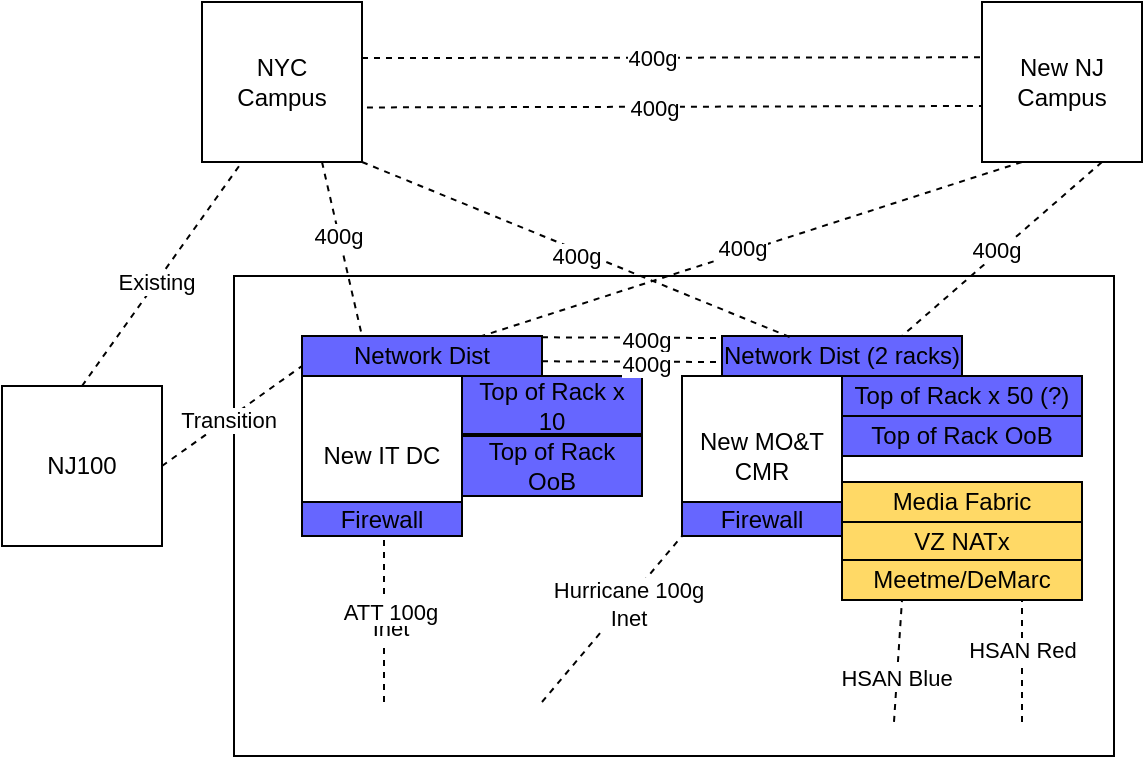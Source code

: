 <mxfile version="24.2.2" type="github">
  <diagram name="Page-1" id="822b0af5-4adb-64df-f703-e8dfc1f81529">
    <mxGraphModel dx="803" dy="410" grid="1" gridSize="10" guides="1" tooltips="1" connect="1" arrows="1" fold="1" page="1" pageScale="1" pageWidth="1100" pageHeight="850" background="none" math="0" shadow="0">
      <root>
        <mxCell id="0" />
        <mxCell id="1" parent="0" />
        <mxCell id="_VsdmuJrzBmnCs7lHmpX-23" value="" style="rounded=0;whiteSpace=wrap;html=1;" vertex="1" parent="1">
          <mxGeometry x="296" y="277" width="440" height="240" as="geometry" />
        </mxCell>
        <mxCell id="_0_Oxnv7YHFVLghpyNOd-2" value="&lt;div&gt;New IT DC&lt;/div&gt;" style="whiteSpace=wrap;html=1;aspect=fixed;" parent="1" vertex="1">
          <mxGeometry x="330" y="327" width="80" height="80" as="geometry" />
        </mxCell>
        <mxCell id="_0_Oxnv7YHFVLghpyNOd-3" value="&lt;div&gt;New MO&amp;amp;T CMR&lt;/div&gt;" style="whiteSpace=wrap;html=1;aspect=fixed;" parent="1" vertex="1">
          <mxGeometry x="520" y="327" width="80" height="80" as="geometry" />
        </mxCell>
        <mxCell id="_0_Oxnv7YHFVLghpyNOd-4" value="HSAN Blue" style="endArrow=none;dashed=1;html=1;rounded=0;entryX=0.25;entryY=1;entryDx=0;entryDy=0;exitX=0.75;exitY=0.929;exitDx=0;exitDy=0;exitPerimeter=0;" parent="1" edge="1" target="_VsdmuJrzBmnCs7lHmpX-8" source="_VsdmuJrzBmnCs7lHmpX-23">
          <mxGeometry x="-0.26" width="50" height="50" relative="1" as="geometry">
            <mxPoint x="540" y="507" as="sourcePoint" />
            <mxPoint x="540" y="407" as="targetPoint" />
            <mxPoint as="offset" />
          </mxGeometry>
        </mxCell>
        <mxCell id="_0_Oxnv7YHFVLghpyNOd-5" value="" style="endArrow=none;dashed=1;html=1;rounded=0;exitX=0.25;exitY=1;exitDx=0;exitDy=0;fillColor=#6666FF;entryX=0.75;entryY=0;entryDx=0;entryDy=0;" parent="1" source="_VsdmuJrzBmnCs7lHmpX-4" target="_VsdmuJrzBmnCs7lHmpX-3" edge="1">
          <mxGeometry width="50" height="50" relative="1" as="geometry">
            <mxPoint x="574" y="257" as="sourcePoint" />
            <mxPoint x="574.76" y="306.32" as="targetPoint" />
          </mxGeometry>
        </mxCell>
        <mxCell id="_0_Oxnv7YHFVLghpyNOd-13" value="400g" style="edgeLabel;html=1;align=center;verticalAlign=middle;resizable=0;points=[];" parent="_0_Oxnv7YHFVLghpyNOd-5" vertex="1" connectable="0">
          <mxGeometry x="0.036" y="-2" relative="1" as="geometry">
            <mxPoint as="offset" />
          </mxGeometry>
        </mxCell>
        <mxCell id="_0_Oxnv7YHFVLghpyNOd-6" value="" style="endArrow=none;dashed=1;html=1;rounded=0;exitX=1.031;exitY=0.659;exitDx=0;exitDy=0;entryX=0;entryY=0.75;entryDx=0;entryDy=0;fillColor=#6666FF;exitPerimeter=0;" parent="1" source="_0_Oxnv7YHFVLghpyNOd-22" edge="1">
          <mxGeometry width="50" height="50" relative="1" as="geometry">
            <mxPoint x="330" y="192" as="sourcePoint" />
            <mxPoint x="670" y="192" as="targetPoint" />
            <Array as="points" />
          </mxGeometry>
        </mxCell>
        <mxCell id="_0_Oxnv7YHFVLghpyNOd-12" value="400g" style="edgeLabel;html=1;align=center;verticalAlign=middle;resizable=0;points=[];" parent="_0_Oxnv7YHFVLghpyNOd-6" vertex="1" connectable="0">
          <mxGeometry x="-0.067" relative="1" as="geometry">
            <mxPoint as="offset" />
          </mxGeometry>
        </mxCell>
        <mxCell id="_0_Oxnv7YHFVLghpyNOd-7" value="" style="endArrow=none;dashed=1;html=1;rounded=0;entryX=0.25;entryY=0;entryDx=0;entryDy=0;exitX=0.75;exitY=1;exitDx=0;exitDy=0;fillColor=#6666FF;" parent="1" source="_0_Oxnv7YHFVLghpyNOd-22" target="_VsdmuJrzBmnCs7lHmpX-3" edge="1">
          <mxGeometry width="50" height="50" relative="1" as="geometry">
            <mxPoint x="330" y="350" as="sourcePoint" />
            <mxPoint x="400" y="450" as="targetPoint" />
          </mxGeometry>
        </mxCell>
        <mxCell id="_0_Oxnv7YHFVLghpyNOd-11" value="400g" style="edgeLabel;html=1;align=center;verticalAlign=middle;resizable=0;points=[];" parent="_0_Oxnv7YHFVLghpyNOd-7" vertex="1" connectable="0">
          <mxGeometry x="-0.167" y="-1" relative="1" as="geometry">
            <mxPoint as="offset" />
          </mxGeometry>
        </mxCell>
        <mxCell id="_0_Oxnv7YHFVLghpyNOd-8" value="" style="endArrow=none;dashed=1;html=1;rounded=0;exitX=1;exitY=0.75;exitDx=0;exitDy=0;entryX=0;entryY=0.5;entryDx=0;entryDy=0;fillColor=#6666FF;" parent="1" edge="1">
          <mxGeometry width="50" height="50" relative="1" as="geometry">
            <mxPoint x="450" y="307.66" as="sourcePoint" />
            <mxPoint x="540" y="308" as="targetPoint" />
          </mxGeometry>
        </mxCell>
        <mxCell id="_0_Oxnv7YHFVLghpyNOd-14" value="400g" style="edgeLabel;html=1;align=center;verticalAlign=middle;resizable=0;points=[];" parent="_0_Oxnv7YHFVLghpyNOd-8" vertex="1" connectable="0">
          <mxGeometry x="0.145" y="-1" relative="1" as="geometry">
            <mxPoint as="offset" />
          </mxGeometry>
        </mxCell>
        <mxCell id="_0_Oxnv7YHFVLghpyNOd-9" value="" style="endArrow=none;dashed=1;html=1;rounded=0;entryX=0;entryY=1;entryDx=0;entryDy=0;" parent="1" edge="1" target="_0_Oxnv7YHFVLghpyNOd-3">
          <mxGeometry width="50" height="50" relative="1" as="geometry">
            <mxPoint x="450" y="490" as="sourcePoint" />
            <mxPoint x="490" y="400.0" as="targetPoint" />
          </mxGeometry>
        </mxCell>
        <mxCell id="_0_Oxnv7YHFVLghpyNOd-16" value="&lt;div&gt;Hurricane 100g&lt;/div&gt;&lt;div&gt;Inet&lt;br&gt;&lt;/div&gt;" style="edgeLabel;html=1;align=center;verticalAlign=middle;resizable=0;points=[];" parent="_0_Oxnv7YHFVLghpyNOd-9" vertex="1" connectable="0">
          <mxGeometry x="0.2" y="-1" relative="1" as="geometry">
            <mxPoint as="offset" />
          </mxGeometry>
        </mxCell>
        <mxCell id="_0_Oxnv7YHFVLghpyNOd-10" value="" style="endArrow=none;dashed=1;html=1;rounded=0;" parent="1" edge="1">
          <mxGeometry width="50" height="50" relative="1" as="geometry">
            <mxPoint x="371" y="490" as="sourcePoint" />
            <mxPoint x="371" y="407" as="targetPoint" />
          </mxGeometry>
        </mxCell>
        <mxCell id="_0_Oxnv7YHFVLghpyNOd-15" value="Inet" style="edgeLabel;html=1;align=center;verticalAlign=middle;resizable=0;points=[];" parent="_0_Oxnv7YHFVLghpyNOd-10" vertex="1" connectable="0">
          <mxGeometry x="-0.111" y="-3" relative="1" as="geometry">
            <mxPoint as="offset" />
          </mxGeometry>
        </mxCell>
        <mxCell id="_VsdmuJrzBmnCs7lHmpX-24" value="ATT 100g" style="edgeLabel;html=1;align=center;verticalAlign=middle;resizable=0;points=[];" vertex="1" connectable="0" parent="_0_Oxnv7YHFVLghpyNOd-10">
          <mxGeometry x="0.655" y="-3" relative="1" as="geometry">
            <mxPoint y="23" as="offset" />
          </mxGeometry>
        </mxCell>
        <mxCell id="_0_Oxnv7YHFVLghpyNOd-22" value="&lt;div&gt;NYC&lt;/div&gt;&lt;div&gt;Campus&lt;br&gt;&lt;/div&gt;" style="whiteSpace=wrap;html=1;aspect=fixed;" parent="1" vertex="1">
          <mxGeometry x="280" y="140" width="80" height="80" as="geometry" />
        </mxCell>
        <mxCell id="_0_Oxnv7YHFVLghpyNOd-25" value="Top of Rack x 50 (?)" style="rounded=0;whiteSpace=wrap;html=1;fillColor=#6666FF;" parent="1" vertex="1">
          <mxGeometry x="600" y="327" width="120" height="20" as="geometry" />
        </mxCell>
        <mxCell id="_VsdmuJrzBmnCs7lHmpX-1" value="Top of Rack x 10" style="rounded=0;whiteSpace=wrap;html=1;fillColor=#6666FF;" vertex="1" parent="1">
          <mxGeometry x="410" y="327" width="90" height="29" as="geometry" />
        </mxCell>
        <mxCell id="_VsdmuJrzBmnCs7lHmpX-2" value="Network Dist (2 racks)" style="rounded=0;whiteSpace=wrap;html=1;fillColor=#6666FF;" vertex="1" parent="1">
          <mxGeometry x="540" y="307" width="120" height="20" as="geometry" />
        </mxCell>
        <mxCell id="_VsdmuJrzBmnCs7lHmpX-3" value="Network Dist" style="rounded=0;whiteSpace=wrap;html=1;fillColor=#6666FF;" vertex="1" parent="1">
          <mxGeometry x="330" y="307" width="120" height="20" as="geometry" />
        </mxCell>
        <mxCell id="_VsdmuJrzBmnCs7lHmpX-4" value="New NJ Campus" style="whiteSpace=wrap;html=1;aspect=fixed;" vertex="1" parent="1">
          <mxGeometry x="670" y="140" width="80" height="80" as="geometry" />
        </mxCell>
        <mxCell id="_VsdmuJrzBmnCs7lHmpX-5" value="HSAN Red" style="endArrow=none;dashed=1;html=1;rounded=0;entryX=0.75;entryY=1;entryDx=0;entryDy=0;" edge="1" parent="1" target="_VsdmuJrzBmnCs7lHmpX-8">
          <mxGeometry x="0.176" width="50" height="50" relative="1" as="geometry">
            <mxPoint x="690" y="500" as="sourcePoint" />
            <mxPoint x="700" y="407" as="targetPoint" />
            <mxPoint as="offset" />
          </mxGeometry>
        </mxCell>
        <mxCell id="_VsdmuJrzBmnCs7lHmpX-6" value="&lt;div&gt;VZ NATx&lt;/div&gt;" style="rounded=0;whiteSpace=wrap;html=1;fillColor=#FFD966;" vertex="1" parent="1">
          <mxGeometry x="600" y="400" width="120" height="20" as="geometry" />
        </mxCell>
        <mxCell id="_VsdmuJrzBmnCs7lHmpX-7" value="&lt;div&gt;Media Fabric&lt;/div&gt;" style="rounded=0;whiteSpace=wrap;html=1;fillColor=#FFD966;" vertex="1" parent="1">
          <mxGeometry x="600" y="380" width="120" height="20" as="geometry" />
        </mxCell>
        <mxCell id="_VsdmuJrzBmnCs7lHmpX-8" value="Meetme/DeMarc" style="rounded=0;whiteSpace=wrap;html=1;fillColor=#FFD966;" vertex="1" parent="1">
          <mxGeometry x="600" y="419" width="120" height="20" as="geometry" />
        </mxCell>
        <mxCell id="_VsdmuJrzBmnCs7lHmpX-9" value="Top of Rack OoB" style="rounded=0;whiteSpace=wrap;html=1;fillColor=#6666FF;" vertex="1" parent="1">
          <mxGeometry x="600" y="347" width="120" height="20" as="geometry" />
        </mxCell>
        <mxCell id="_VsdmuJrzBmnCs7lHmpX-10" value="Top of Rack OoB" style="rounded=0;whiteSpace=wrap;html=1;fillColor=#6666FF;" vertex="1" parent="1">
          <mxGeometry x="410" y="357" width="90" height="30" as="geometry" />
        </mxCell>
        <mxCell id="_VsdmuJrzBmnCs7lHmpX-11" value="" style="endArrow=none;dashed=1;html=1;rounded=0;entryX=0;entryY=0.75;entryDx=0;entryDy=0;fillColor=#6666FF;" edge="1" parent="1">
          <mxGeometry width="50" height="50" relative="1" as="geometry">
            <mxPoint x="360" y="168" as="sourcePoint" />
            <mxPoint x="670" y="167.66" as="targetPoint" />
            <Array as="points" />
          </mxGeometry>
        </mxCell>
        <mxCell id="_VsdmuJrzBmnCs7lHmpX-12" value="400g" style="edgeLabel;html=1;align=center;verticalAlign=middle;resizable=0;points=[];" vertex="1" connectable="0" parent="_VsdmuJrzBmnCs7lHmpX-11">
          <mxGeometry x="-0.067" relative="1" as="geometry">
            <mxPoint as="offset" />
          </mxGeometry>
        </mxCell>
        <mxCell id="_VsdmuJrzBmnCs7lHmpX-13" value="" style="endArrow=none;dashed=1;html=1;rounded=0;entryX=0.291;entryY=0.047;entryDx=0;entryDy=0;exitX=1;exitY=1;exitDx=0;exitDy=0;fillColor=#6666FF;entryPerimeter=0;" edge="1" parent="1" source="_0_Oxnv7YHFVLghpyNOd-22" target="_VsdmuJrzBmnCs7lHmpX-2">
          <mxGeometry width="50" height="50" relative="1" as="geometry">
            <mxPoint x="331" y="209" as="sourcePoint" />
            <mxPoint x="451" y="269" as="targetPoint" />
          </mxGeometry>
        </mxCell>
        <mxCell id="_VsdmuJrzBmnCs7lHmpX-14" value="400g" style="edgeLabel;html=1;align=center;verticalAlign=middle;resizable=0;points=[];" vertex="1" connectable="0" parent="_VsdmuJrzBmnCs7lHmpX-13">
          <mxGeometry x="-0.167" y="-1" relative="1" as="geometry">
            <mxPoint x="18" y="9" as="offset" />
          </mxGeometry>
        </mxCell>
        <mxCell id="_VsdmuJrzBmnCs7lHmpX-15" value="" style="endArrow=none;dashed=1;html=1;rounded=0;exitX=0.75;exitY=1;exitDx=0;exitDy=0;entryX=0.75;entryY=0;entryDx=0;entryDy=0;fillColor=#6666FF;" edge="1" parent="1" source="_VsdmuJrzBmnCs7lHmpX-4" target="_VsdmuJrzBmnCs7lHmpX-2">
          <mxGeometry width="50" height="50" relative="1" as="geometry">
            <mxPoint x="600" y="257.68" as="sourcePoint" />
            <mxPoint x="600.76" y="307.0" as="targetPoint" />
          </mxGeometry>
        </mxCell>
        <mxCell id="_VsdmuJrzBmnCs7lHmpX-16" value="400g" style="edgeLabel;html=1;align=center;verticalAlign=middle;resizable=0;points=[];" vertex="1" connectable="0" parent="_VsdmuJrzBmnCs7lHmpX-15">
          <mxGeometry x="0.036" y="-2" relative="1" as="geometry">
            <mxPoint as="offset" />
          </mxGeometry>
        </mxCell>
        <mxCell id="_VsdmuJrzBmnCs7lHmpX-17" value="" style="endArrow=none;dashed=1;html=1;rounded=0;exitX=1;exitY=0.75;exitDx=0;exitDy=0;entryX=0;entryY=0.5;entryDx=0;entryDy=0;fillColor=#6666FF;" edge="1" parent="1">
          <mxGeometry width="50" height="50" relative="1" as="geometry">
            <mxPoint x="450" y="319.66" as="sourcePoint" />
            <mxPoint x="540" y="320" as="targetPoint" />
          </mxGeometry>
        </mxCell>
        <mxCell id="_VsdmuJrzBmnCs7lHmpX-18" value="400g" style="edgeLabel;html=1;align=center;verticalAlign=middle;resizable=0;points=[];" vertex="1" connectable="0" parent="_VsdmuJrzBmnCs7lHmpX-17">
          <mxGeometry x="0.145" y="-1" relative="1" as="geometry">
            <mxPoint as="offset" />
          </mxGeometry>
        </mxCell>
        <mxCell id="_VsdmuJrzBmnCs7lHmpX-25" value="Firewall" style="rounded=0;whiteSpace=wrap;html=1;fillColor=#6666FF;" vertex="1" parent="1">
          <mxGeometry x="330" y="390" width="80" height="17" as="geometry" />
        </mxCell>
        <mxCell id="_VsdmuJrzBmnCs7lHmpX-26" value="Firewall" style="rounded=0;whiteSpace=wrap;html=1;fillColor=#6666FF;" vertex="1" parent="1">
          <mxGeometry x="520" y="390" width="80" height="17" as="geometry" />
        </mxCell>
        <mxCell id="_VsdmuJrzBmnCs7lHmpX-27" value="NJ100" style="whiteSpace=wrap;html=1;aspect=fixed;" vertex="1" parent="1">
          <mxGeometry x="180" y="332" width="80" height="80" as="geometry" />
        </mxCell>
        <mxCell id="_VsdmuJrzBmnCs7lHmpX-28" value="" style="endArrow=none;dashed=1;html=1;rounded=0;exitX=0.5;exitY=0;exitDx=0;exitDy=0;entryX=0.25;entryY=1;entryDx=0;entryDy=0;fillColor=#6666FF;" edge="1" parent="1" source="_VsdmuJrzBmnCs7lHmpX-27" target="_0_Oxnv7YHFVLghpyNOd-22">
          <mxGeometry width="50" height="50" relative="1" as="geometry">
            <mxPoint x="340" y="202" as="sourcePoint" />
            <mxPoint x="680" y="202" as="targetPoint" />
            <Array as="points" />
          </mxGeometry>
        </mxCell>
        <mxCell id="_VsdmuJrzBmnCs7lHmpX-29" value="Existing" style="edgeLabel;html=1;align=center;verticalAlign=middle;resizable=0;points=[];" vertex="1" connectable="0" parent="_VsdmuJrzBmnCs7lHmpX-28">
          <mxGeometry x="-0.067" relative="1" as="geometry">
            <mxPoint as="offset" />
          </mxGeometry>
        </mxCell>
        <mxCell id="_VsdmuJrzBmnCs7lHmpX-30" value="" style="endArrow=none;dashed=1;html=1;rounded=0;exitX=1;exitY=0.5;exitDx=0;exitDy=0;entryX=0;entryY=0.75;entryDx=0;entryDy=0;fillColor=#6666FF;" edge="1" parent="1" source="_VsdmuJrzBmnCs7lHmpX-27" target="_VsdmuJrzBmnCs7lHmpX-3">
          <mxGeometry width="50" height="50" relative="1" as="geometry">
            <mxPoint x="230" y="342" as="sourcePoint" />
            <mxPoint x="300" y="230" as="targetPoint" />
            <Array as="points" />
          </mxGeometry>
        </mxCell>
        <mxCell id="_VsdmuJrzBmnCs7lHmpX-31" value="Transition" style="edgeLabel;html=1;align=center;verticalAlign=middle;resizable=0;points=[];" vertex="1" connectable="0" parent="_VsdmuJrzBmnCs7lHmpX-30">
          <mxGeometry x="-0.067" relative="1" as="geometry">
            <mxPoint as="offset" />
          </mxGeometry>
        </mxCell>
      </root>
    </mxGraphModel>
  </diagram>
</mxfile>
